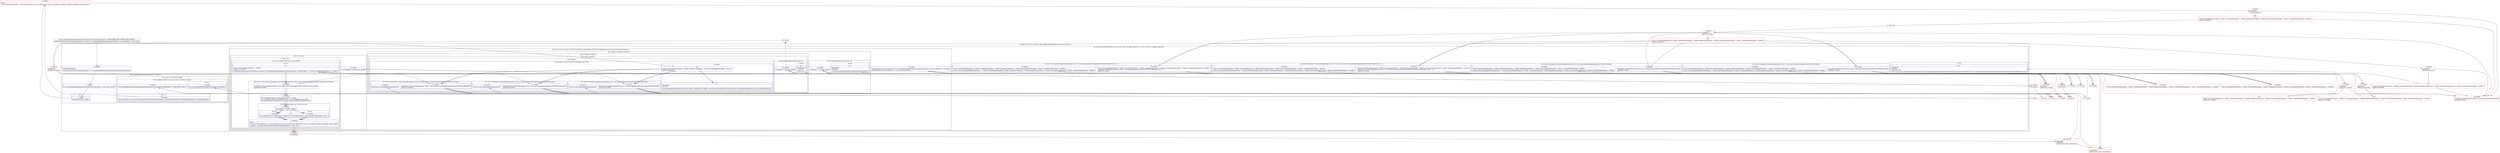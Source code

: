 digraph "CFG forcom.google.android.gms.internal.ads.zzdny.zzb(Ljava\/lang\/Class;)Lcom\/google\/android\/gms\/internal\/ads\/zzdnn;" {
subgraph cluster_Region_807278262 {
label = "R(3:0|(1:2)(1:(1:14)(1:15))|(1:64)) | DECL_VAR: java.lang.String null, java.lang.String null\l";
node [shape=record,color=blue];
Node_0 [shape=record,label="{0\:\ 0x0000|MTH_ENTER_BLOCK\l|java.lang.ClassLoader java.lang.ClassLoader r1 = com.google.android.gms.internal.ads.zzdny.class.getClassLoader()\l}"];
subgraph cluster_IfRegion_1515503388 {
label = "IF [B:1:0x000f] THEN: R(1:2) ELSE: R(1:(1:14)(1:15))";
node [shape=record,color=blue];
Node_1 [shape=record,label="{1\:\ 0x000f|if (r13.equals(com.google.android.gms.internal.ads.zzdnn.class) == true) goto L_0x0011\l}"];
subgraph cluster_Region_1972737996 {
label = "R(1:2)";
node [shape=record,color=blue];
Node_2 [shape=record,label="{2\:\ 0x0011|java.lang.String r0 = zzhhb\l}"];
}
subgraph cluster_Region_1302751032 {
label = "R(1:(1:14)(1:15)) | ELSE_IF_CHAIN\l";
node [shape=record,color=blue];
subgraph cluster_IfRegion_1345242443 {
label = "IF [B:12:0x0041] THEN: R(1:14) ELSE: R(1:15) | ELSE_IF_CHAIN\l";
node [shape=record,color=blue];
Node_12 [shape=record,label="{12\:\ 0x0041|if (r13.getPackage().equals(com.google.android.gms.internal.ads.zzdny.class.getPackage()) == false) goto L_0x0043\l}"];
subgraph cluster_Region_1702506275 {
label = "R(1:14)";
node [shape=record,color=blue];
Node_14 [shape=record,label="{14\:\ 0x004c|throw new java.lang.IllegalArgumentException(r13.getName())\l}"];
}
subgraph cluster_Region_897490035 {
label = "R(1:15)";
node [shape=record,color=blue];
Node_15 [shape=record,label="{15\:\ 0x004d|java.lang.String r0 = java.lang.String.format(\"%s.BlazeGenerated%sLoader\", new java.lang.Object[]\{r13.getPackage().getName(), r13.getSimpleName()\})\l}"];
}
}
}
}
subgraph cluster_TryCatchRegion_438943951 {
label = "Try: R(1:64) catches: R(2:16|19), R(2:31|34), R(2:35|37), R(2:38|40), R(3:21|(1:(1:25))|(2:(1:65)|(1:(2:(1:66)|(1:(2:50|67))))))";
node [shape=record,color=blue];
subgraph cluster_Region_1293948612 {
label = "R(1:64)";
node [shape=record,color=blue];
Node_64 [shape=record,label="{64\:\ ?|SYNTHETIC\lRETURN\lORIG_RETURN\l|return (com.google.android.gms.internal.ads.zzdnn) r13.cast(((com.google.android.gms.internal.ads.zzdny) java.lang.Class.forName(r0, true, r1).getConstructor(new java.lang.Class[0]).newInstance(new java.lang.Object[0])).zzaxp())\l}"];
}
subgraph cluster_Region_1690893077 {
label = "R(2:16|19) | ExcHandler: NoSuchMethodException (r0v35 'e' java.lang.NoSuchMethodException A[CUSTOM_DECLARE])\l";
node [shape=record,color=blue];
Node_16 [shape=record,label="{16\:\ 0x0067|ExcHandler: NoSuchMethodException (r0v35 'e' java.lang.NoSuchMethodException A[CUSTOM_DECLARE])\lSplitter:B:7:0x0019\l}"];
Node_19 [shape=record,label="{19\:\ 0x006d|Catch:\{ NoSuchMethodException \-\> 0x0067, InstantiationException \-\> 0x00b9, IllegalAccessException \-\> 0x00c0, InvocationTargetException \-\> 0x00c7, ClassNotFoundException \-\> 0x006e \}\l|throw new java.lang.IllegalStateException(r0)     \/\/ Catch:\{ NoSuchMethodException \-\> 0x0067, InstantiationException \-\> 0x00b9, IllegalAccessException \-\> 0x00c0, InvocationTargetException \-\> 0x00c7, ClassNotFoundException \-\> 0x006e \}\l}"];
}
subgraph cluster_Region_1114271322 {
label = "R(2:31|34) | ExcHandler: InstantiationException (r0v34 'e' java.lang.InstantiationException A[CUSTOM_DECLARE])\l";
node [shape=record,color=blue];
Node_31 [shape=record,label="{31\:\ 0x00b9|ExcHandler: InstantiationException (r0v34 'e' java.lang.InstantiationException A[CUSTOM_DECLARE])\lSplitter:B:7:0x0019\l}"];
Node_34 [shape=record,label="{34\:\ 0x00bf|Catch:\{ NoSuchMethodException \-\> 0x0067, InstantiationException \-\> 0x00b9, IllegalAccessException \-\> 0x00c0, InvocationTargetException \-\> 0x00c7, ClassNotFoundException \-\> 0x006e \}\l|throw new java.lang.IllegalStateException(r0)     \/\/ Catch:\{ NoSuchMethodException \-\> 0x0067, InstantiationException \-\> 0x00b9, IllegalAccessException \-\> 0x00c0, InvocationTargetException \-\> 0x00c7, ClassNotFoundException \-\> 0x006e \}\l}"];
}
subgraph cluster_Region_1985823235 {
label = "R(2:35|37) | ExcHandler: IllegalAccessException (r0v33 'e' java.lang.IllegalAccessException A[CUSTOM_DECLARE, Catch:\{  \}])\l";
node [shape=record,color=blue];
Node_35 [shape=record,label="{35\:\ 0x00c0|Catch:\{ NoSuchMethodException \-\> 0x0067, InstantiationException \-\> 0x00b9, IllegalAccessException \-\> 0x00c0, InvocationTargetException \-\> 0x00c7, ClassNotFoundException \-\> 0x006e \}\lExcHandler: IllegalAccessException (r0v33 'e' java.lang.IllegalAccessException A[CUSTOM_DECLARE, Catch:\{  \}])\lSplitter:B:7:0x0019\l}"];
Node_37 [shape=record,label="{37\:\ 0x00c6|Catch:\{ NoSuchMethodException \-\> 0x0067, InstantiationException \-\> 0x00b9, IllegalAccessException \-\> 0x00c0, InvocationTargetException \-\> 0x00c7, ClassNotFoundException \-\> 0x006e \}\l|throw new java.lang.IllegalStateException(r0)     \/\/ Catch:\{ NoSuchMethodException \-\> 0x0067, InstantiationException \-\> 0x00b9, IllegalAccessException \-\> 0x00c0, InvocationTargetException \-\> 0x00c7, ClassNotFoundException \-\> 0x006e \}\l}"];
}
subgraph cluster_Region_572967871 {
label = "R(2:38|40) | ExcHandler: InvocationTargetException (r0v32 'e' java.lang.reflect.InvocationTargetException A[CUSTOM_DECLARE, Catch:\{  \}])\l";
node [shape=record,color=blue];
Node_38 [shape=record,label="{38\:\ 0x00c7|Catch:\{ NoSuchMethodException \-\> 0x0067, InstantiationException \-\> 0x00b9, IllegalAccessException \-\> 0x00c0, InvocationTargetException \-\> 0x00c7, ClassNotFoundException \-\> 0x006e \}\lExcHandler: InvocationTargetException (r0v32 'e' java.lang.reflect.InvocationTargetException A[CUSTOM_DECLARE, Catch:\{  \}])\lSplitter:B:7:0x0019\l}"];
Node_40 [shape=record,label="{40\:\ 0x00cd|Catch:\{ NoSuchMethodException \-\> 0x0067, InstantiationException \-\> 0x00b9, IllegalAccessException \-\> 0x00c0, InvocationTargetException \-\> 0x00c7, ClassNotFoundException \-\> 0x006e \}\l|throw new java.lang.IllegalStateException(r0)     \/\/ Catch:\{ NoSuchMethodException \-\> 0x0067, InstantiationException \-\> 0x00b9, IllegalAccessException \-\> 0x00c0, InvocationTargetException \-\> 0x00c7, ClassNotFoundException \-\> 0x006e \}\l}"];
}
subgraph cluster_Region_1364609603 {
label = "R(3:21|(1:(1:25))|(2:(1:65)|(1:(2:(1:66)|(1:(2:50|67)))))) | ExcHandler: ClassNotFoundException (e java.lang.ClassNotFoundException)\l";
node [shape=record,color=blue];
Node_21 [shape=record,label="{21\:\ 0x006f|java.util.Iterator java.util.Iterator\<S\> r7 = java.util.ServiceLoader.load(com.google.android.gms.internal.ads.zzdny.class, r1).iterator()\ljava.util.ArrayList java.util.ArrayList r8 = new java.util.ArrayList()\l}"];
subgraph cluster_LoopRegion_944650636 {
label = "LOOP:0: (1:(1:25))";
node [shape=record,color=blue];
Node_23 [shape=record,label="{23\:\ 0x0082|if (r7.hasNext() != false) goto L_0x0084\l}"];
subgraph cluster_Region_18193597 {
label = "R(1:(1:25))";
node [shape=record,color=blue];
subgraph cluster_TryCatchRegion_278669947 {
label = "Try: R(1:25) catches: R(4:26|27|(1:29)(1:41)|30)";
node [shape=record,color=blue];
subgraph cluster_Region_1529440404 {
label = "R(1:25)";
node [shape=record,color=blue];
Node_25 [shape=record,label="{25\:\ ?|Catch:\{ ServiceConfigurationError \-\> 0x0098 \}\lSplitter:B:24:0x0084\l|r8.add((com.google.android.gms.internal.ads.zzdnn) r13.cast(((com.google.android.gms.internal.ads.zzdny) r7.next()).zzaxp()))     \/\/ Catch:\{ ServiceConfigurationError \-\> 0x0098 \}\l}"];
}
subgraph cluster_Region_799353417 {
label = "R(4:26|27|(1:29)(1:41)|30) | ExcHandler: ServiceConfigurationError (r5v0 'e' java.util.ServiceConfigurationError A[CUSTOM_DECLARE])\l";
node [shape=record,color=blue];
Node_26 [shape=record,label="{26\:\ 0x0098|ExcHandler: ServiceConfigurationError (r5v0 'e' java.util.ServiceConfigurationError A[CUSTOM_DECLARE])\lSplitter:B:24:0x0084\l}"];
Node_27 [shape=record,label="{27\:\ 0x0099|java.util.logging.Logger java.util.logging.Logger r0 = logger\ljava.util.logging.Level java.util.logging.Level r1 = java.util.logging.Level.SEVERE\ljava.lang.String java.lang.String r4 = java.lang.String.valueOf(r13.getSimpleName())\l}"];
subgraph cluster_IfRegion_1442294499 {
label = "IF [B:28:0x00af] THEN: R(1:29) ELSE: R(1:41)";
node [shape=record,color=blue];
Node_28 [shape=record,label="{28\:\ 0x00af|if (r4.length() != 0) goto L_0x00b1\l}"];
subgraph cluster_Region_954501213 {
label = "R(1:29)";
node [shape=record,color=blue];
Node_29 [shape=record,label="{29\:\ 0x00b1|java.lang.String r4 = \"Unable to load \".concat(r4)\l}"];
}
subgraph cluster_Region_676853336 {
label = "R(1:41)";
node [shape=record,color=blue];
Node_41 [shape=record,label="{41\:\ 0x00ce|java.lang.String r4 = new java.lang.String(\"Unable to load \")\l}"];
}
}
Node_30 [shape=record,label="{30\:\ 0x00b5|PHI: r4 \l  PHI: (r4v3 java.lang.String) = (r4v2 java.lang.String), (r4v4 java.lang.String) binds: [B:41:0x00ce, B:29:0x00b1] A[DONT_GENERATE, DONT_INLINE]\l|r0.logp(r1, \"com.google.protobuf.GeneratedExtensionRegistryLoader\", \"load\", r4, r5)\l}"];
}
}
}
}
subgraph cluster_Region_214777649 {
label = "R(2:(1:65)|(1:(2:(1:66)|(1:(2:50|67)))))";
node [shape=record,color=blue];
subgraph cluster_IfRegion_443939462 {
label = "IF [B:43:0x00d8] THEN: R(1:65) ELSE: null";
node [shape=record,color=blue];
Node_43 [shape=record,label="{43\:\ 0x00d8|if (r8.size() == 1) goto L_0x00da\l}"];
subgraph cluster_Region_1132934643 {
label = "R(1:65)";
node [shape=record,color=blue];
Node_65 [shape=record,label="{65\:\ ?|SYNTHETIC\lRETURN\l|return (com.google.android.gms.internal.ads.zzdnn) r8.get(0)\l}"];
}
}
subgraph cluster_Region_404911652 {
label = "R(1:(2:(1:66)|(1:(2:50|67))))";
node [shape=record,color=blue];
subgraph cluster_Region_905961961 {
label = "R(2:(1:66)|(1:(2:50|67)))";
node [shape=record,color=blue];
subgraph cluster_IfRegion_172811862 {
label = "IF [B:46:0x00e6] THEN: R(1:66) ELSE: null";
node [shape=record,color=blue];
Node_46 [shape=record,label="{46\:\ 0x00e6|if (r8.size() == 0) goto L_0x00e8\l}"];
subgraph cluster_Region_1153551071 {
label = "R(1:66)";
node [shape=record,color=blue];
Node_66 [shape=record,label="{66\:\ ?|SYNTHETIC\lRETURN\l|return null\l}"];
}
}
subgraph cluster_Region_563102145 {
label = "R(1:(2:50|67))";
node [shape=record,color=blue];
subgraph cluster_TryCatchRegion_713588865 {
label = "Try: R(2:50|67) catches: R(2:51|53), R(2:54|56), R(2:57|59)";
node [shape=record,color=blue];
subgraph cluster_Region_439435843 {
label = "R(2:50|67)";
node [shape=record,color=blue];
Node_50 [shape=record,label="{50\:\ ?|Catch:\{ NoSuchMethodException \-\> 0x0108, IllegalAccessException \-\> 0x010f, InvocationTargetException \-\> 0x0116 \}\lSplitter:B:49:0x00ee\l}"];
Node_67 [shape=record,label="{67\:\ ?|SYNTHETIC\lRETURN\l|return (com.google.android.gms.internal.ads.zzdnn) r13.getMethod(\"combine\", new java.lang.Class[]\{java.util.Collection.class\}).invoke((java.lang.Object) null, new java.lang.Object[]\{r8\})\l}"];
}
subgraph cluster_Region_1613941904 {
label = "R(2:51|53) | ExcHandler: NoSuchMethodException (r0v18 'e' java.lang.NoSuchMethodException A[CUSTOM_DECLARE])\l";
node [shape=record,color=blue];
Node_51 [shape=record,label="{51\:\ 0x0108|ExcHandler: NoSuchMethodException (r0v18 'e' java.lang.NoSuchMethodException A[CUSTOM_DECLARE])\lSplitter:B:49:0x00ee\l}"];
Node_53 [shape=record,label="{53\:\ 0x010e|throw new java.lang.IllegalStateException(r0)\l}"];
}
subgraph cluster_Region_720336251 {
label = "R(2:54|56) | ExcHandler: IllegalAccessException (r0v17 'e' java.lang.IllegalAccessException A[CUSTOM_DECLARE])\l";
node [shape=record,color=blue];
Node_54 [shape=record,label="{54\:\ 0x010f|ExcHandler: IllegalAccessException (r0v17 'e' java.lang.IllegalAccessException A[CUSTOM_DECLARE])\lSplitter:B:49:0x00ee\l}"];
Node_56 [shape=record,label="{56\:\ 0x0115|throw new java.lang.IllegalStateException(r0)\l}"];
}
subgraph cluster_Region_164804526 {
label = "R(2:57|59) | ExcHandler: InvocationTargetException (r0v16 'e' java.lang.reflect.InvocationTargetException A[CUSTOM_DECLARE])\l";
node [shape=record,color=blue];
Node_57 [shape=record,label="{57\:\ 0x0116|ExcHandler: InvocationTargetException (r0v16 'e' java.lang.reflect.InvocationTargetException A[CUSTOM_DECLARE])\lSplitter:B:49:0x00ee\l}"];
Node_59 [shape=record,label="{59\:\ 0x011c|throw new java.lang.IllegalStateException(r0)\l}"];
}
}
}
}
}
}
}
}
}
subgraph cluster_Region_1690893077 {
label = "R(2:16|19) | ExcHandler: NoSuchMethodException (r0v35 'e' java.lang.NoSuchMethodException A[CUSTOM_DECLARE])\l";
node [shape=record,color=blue];
Node_16 [shape=record,label="{16\:\ 0x0067|ExcHandler: NoSuchMethodException (r0v35 'e' java.lang.NoSuchMethodException A[CUSTOM_DECLARE])\lSplitter:B:7:0x0019\l}"];
Node_19 [shape=record,label="{19\:\ 0x006d|Catch:\{ NoSuchMethodException \-\> 0x0067, InstantiationException \-\> 0x00b9, IllegalAccessException \-\> 0x00c0, InvocationTargetException \-\> 0x00c7, ClassNotFoundException \-\> 0x006e \}\l|throw new java.lang.IllegalStateException(r0)     \/\/ Catch:\{ NoSuchMethodException \-\> 0x0067, InstantiationException \-\> 0x00b9, IllegalAccessException \-\> 0x00c0, InvocationTargetException \-\> 0x00c7, ClassNotFoundException \-\> 0x006e \}\l}"];
}
subgraph cluster_Region_1114271322 {
label = "R(2:31|34) | ExcHandler: InstantiationException (r0v34 'e' java.lang.InstantiationException A[CUSTOM_DECLARE])\l";
node [shape=record,color=blue];
Node_31 [shape=record,label="{31\:\ 0x00b9|ExcHandler: InstantiationException (r0v34 'e' java.lang.InstantiationException A[CUSTOM_DECLARE])\lSplitter:B:7:0x0019\l}"];
Node_34 [shape=record,label="{34\:\ 0x00bf|Catch:\{ NoSuchMethodException \-\> 0x0067, InstantiationException \-\> 0x00b9, IllegalAccessException \-\> 0x00c0, InvocationTargetException \-\> 0x00c7, ClassNotFoundException \-\> 0x006e \}\l|throw new java.lang.IllegalStateException(r0)     \/\/ Catch:\{ NoSuchMethodException \-\> 0x0067, InstantiationException \-\> 0x00b9, IllegalAccessException \-\> 0x00c0, InvocationTargetException \-\> 0x00c7, ClassNotFoundException \-\> 0x006e \}\l}"];
}
subgraph cluster_Region_1985823235 {
label = "R(2:35|37) | ExcHandler: IllegalAccessException (r0v33 'e' java.lang.IllegalAccessException A[CUSTOM_DECLARE, Catch:\{  \}])\l";
node [shape=record,color=blue];
Node_35 [shape=record,label="{35\:\ 0x00c0|Catch:\{ NoSuchMethodException \-\> 0x0067, InstantiationException \-\> 0x00b9, IllegalAccessException \-\> 0x00c0, InvocationTargetException \-\> 0x00c7, ClassNotFoundException \-\> 0x006e \}\lExcHandler: IllegalAccessException (r0v33 'e' java.lang.IllegalAccessException A[CUSTOM_DECLARE, Catch:\{  \}])\lSplitter:B:7:0x0019\l}"];
Node_37 [shape=record,label="{37\:\ 0x00c6|Catch:\{ NoSuchMethodException \-\> 0x0067, InstantiationException \-\> 0x00b9, IllegalAccessException \-\> 0x00c0, InvocationTargetException \-\> 0x00c7, ClassNotFoundException \-\> 0x006e \}\l|throw new java.lang.IllegalStateException(r0)     \/\/ Catch:\{ NoSuchMethodException \-\> 0x0067, InstantiationException \-\> 0x00b9, IllegalAccessException \-\> 0x00c0, InvocationTargetException \-\> 0x00c7, ClassNotFoundException \-\> 0x006e \}\l}"];
}
subgraph cluster_Region_572967871 {
label = "R(2:38|40) | ExcHandler: InvocationTargetException (r0v32 'e' java.lang.reflect.InvocationTargetException A[CUSTOM_DECLARE, Catch:\{  \}])\l";
node [shape=record,color=blue];
Node_38 [shape=record,label="{38\:\ 0x00c7|Catch:\{ NoSuchMethodException \-\> 0x0067, InstantiationException \-\> 0x00b9, IllegalAccessException \-\> 0x00c0, InvocationTargetException \-\> 0x00c7, ClassNotFoundException \-\> 0x006e \}\lExcHandler: InvocationTargetException (r0v32 'e' java.lang.reflect.InvocationTargetException A[CUSTOM_DECLARE, Catch:\{  \}])\lSplitter:B:7:0x0019\l}"];
Node_40 [shape=record,label="{40\:\ 0x00cd|Catch:\{ NoSuchMethodException \-\> 0x0067, InstantiationException \-\> 0x00b9, IllegalAccessException \-\> 0x00c0, InvocationTargetException \-\> 0x00c7, ClassNotFoundException \-\> 0x006e \}\l|throw new java.lang.IllegalStateException(r0)     \/\/ Catch:\{ NoSuchMethodException \-\> 0x0067, InstantiationException \-\> 0x00b9, IllegalAccessException \-\> 0x00c0, InvocationTargetException \-\> 0x00c7, ClassNotFoundException \-\> 0x006e \}\l}"];
}
subgraph cluster_Region_1364609603 {
label = "R(3:21|(1:(1:25))|(2:(1:65)|(1:(2:(1:66)|(1:(2:50|67)))))) | ExcHandler: ClassNotFoundException (e java.lang.ClassNotFoundException)\l";
node [shape=record,color=blue];
Node_21 [shape=record,label="{21\:\ 0x006f|java.util.Iterator java.util.Iterator\<S\> r7 = java.util.ServiceLoader.load(com.google.android.gms.internal.ads.zzdny.class, r1).iterator()\ljava.util.ArrayList java.util.ArrayList r8 = new java.util.ArrayList()\l}"];
subgraph cluster_LoopRegion_944650636 {
label = "LOOP:0: (1:(1:25))";
node [shape=record,color=blue];
Node_23 [shape=record,label="{23\:\ 0x0082|if (r7.hasNext() != false) goto L_0x0084\l}"];
subgraph cluster_Region_18193597 {
label = "R(1:(1:25))";
node [shape=record,color=blue];
subgraph cluster_TryCatchRegion_278669947 {
label = "Try: R(1:25) catches: R(4:26|27|(1:29)(1:41)|30)";
node [shape=record,color=blue];
subgraph cluster_Region_1529440404 {
label = "R(1:25)";
node [shape=record,color=blue];
Node_25 [shape=record,label="{25\:\ ?|Catch:\{ ServiceConfigurationError \-\> 0x0098 \}\lSplitter:B:24:0x0084\l|r8.add((com.google.android.gms.internal.ads.zzdnn) r13.cast(((com.google.android.gms.internal.ads.zzdny) r7.next()).zzaxp()))     \/\/ Catch:\{ ServiceConfigurationError \-\> 0x0098 \}\l}"];
}
subgraph cluster_Region_799353417 {
label = "R(4:26|27|(1:29)(1:41)|30) | ExcHandler: ServiceConfigurationError (r5v0 'e' java.util.ServiceConfigurationError A[CUSTOM_DECLARE])\l";
node [shape=record,color=blue];
Node_26 [shape=record,label="{26\:\ 0x0098|ExcHandler: ServiceConfigurationError (r5v0 'e' java.util.ServiceConfigurationError A[CUSTOM_DECLARE])\lSplitter:B:24:0x0084\l}"];
Node_27 [shape=record,label="{27\:\ 0x0099|java.util.logging.Logger java.util.logging.Logger r0 = logger\ljava.util.logging.Level java.util.logging.Level r1 = java.util.logging.Level.SEVERE\ljava.lang.String java.lang.String r4 = java.lang.String.valueOf(r13.getSimpleName())\l}"];
subgraph cluster_IfRegion_1442294499 {
label = "IF [B:28:0x00af] THEN: R(1:29) ELSE: R(1:41)";
node [shape=record,color=blue];
Node_28 [shape=record,label="{28\:\ 0x00af|if (r4.length() != 0) goto L_0x00b1\l}"];
subgraph cluster_Region_954501213 {
label = "R(1:29)";
node [shape=record,color=blue];
Node_29 [shape=record,label="{29\:\ 0x00b1|java.lang.String r4 = \"Unable to load \".concat(r4)\l}"];
}
subgraph cluster_Region_676853336 {
label = "R(1:41)";
node [shape=record,color=blue];
Node_41 [shape=record,label="{41\:\ 0x00ce|java.lang.String r4 = new java.lang.String(\"Unable to load \")\l}"];
}
}
Node_30 [shape=record,label="{30\:\ 0x00b5|PHI: r4 \l  PHI: (r4v3 java.lang.String) = (r4v2 java.lang.String), (r4v4 java.lang.String) binds: [B:41:0x00ce, B:29:0x00b1] A[DONT_GENERATE, DONT_INLINE]\l|r0.logp(r1, \"com.google.protobuf.GeneratedExtensionRegistryLoader\", \"load\", r4, r5)\l}"];
}
}
}
}
subgraph cluster_Region_214777649 {
label = "R(2:(1:65)|(1:(2:(1:66)|(1:(2:50|67)))))";
node [shape=record,color=blue];
subgraph cluster_IfRegion_443939462 {
label = "IF [B:43:0x00d8] THEN: R(1:65) ELSE: null";
node [shape=record,color=blue];
Node_43 [shape=record,label="{43\:\ 0x00d8|if (r8.size() == 1) goto L_0x00da\l}"];
subgraph cluster_Region_1132934643 {
label = "R(1:65)";
node [shape=record,color=blue];
Node_65 [shape=record,label="{65\:\ ?|SYNTHETIC\lRETURN\l|return (com.google.android.gms.internal.ads.zzdnn) r8.get(0)\l}"];
}
}
subgraph cluster_Region_404911652 {
label = "R(1:(2:(1:66)|(1:(2:50|67))))";
node [shape=record,color=blue];
subgraph cluster_Region_905961961 {
label = "R(2:(1:66)|(1:(2:50|67)))";
node [shape=record,color=blue];
subgraph cluster_IfRegion_172811862 {
label = "IF [B:46:0x00e6] THEN: R(1:66) ELSE: null";
node [shape=record,color=blue];
Node_46 [shape=record,label="{46\:\ 0x00e6|if (r8.size() == 0) goto L_0x00e8\l}"];
subgraph cluster_Region_1153551071 {
label = "R(1:66)";
node [shape=record,color=blue];
Node_66 [shape=record,label="{66\:\ ?|SYNTHETIC\lRETURN\l|return null\l}"];
}
}
subgraph cluster_Region_563102145 {
label = "R(1:(2:50|67))";
node [shape=record,color=blue];
subgraph cluster_TryCatchRegion_713588865 {
label = "Try: R(2:50|67) catches: R(2:51|53), R(2:54|56), R(2:57|59)";
node [shape=record,color=blue];
subgraph cluster_Region_439435843 {
label = "R(2:50|67)";
node [shape=record,color=blue];
Node_50 [shape=record,label="{50\:\ ?|Catch:\{ NoSuchMethodException \-\> 0x0108, IllegalAccessException \-\> 0x010f, InvocationTargetException \-\> 0x0116 \}\lSplitter:B:49:0x00ee\l}"];
Node_67 [shape=record,label="{67\:\ ?|SYNTHETIC\lRETURN\l|return (com.google.android.gms.internal.ads.zzdnn) r13.getMethod(\"combine\", new java.lang.Class[]\{java.util.Collection.class\}).invoke((java.lang.Object) null, new java.lang.Object[]\{r8\})\l}"];
}
subgraph cluster_Region_1613941904 {
label = "R(2:51|53) | ExcHandler: NoSuchMethodException (r0v18 'e' java.lang.NoSuchMethodException A[CUSTOM_DECLARE])\l";
node [shape=record,color=blue];
Node_51 [shape=record,label="{51\:\ 0x0108|ExcHandler: NoSuchMethodException (r0v18 'e' java.lang.NoSuchMethodException A[CUSTOM_DECLARE])\lSplitter:B:49:0x00ee\l}"];
Node_53 [shape=record,label="{53\:\ 0x010e|throw new java.lang.IllegalStateException(r0)\l}"];
}
subgraph cluster_Region_720336251 {
label = "R(2:54|56) | ExcHandler: IllegalAccessException (r0v17 'e' java.lang.IllegalAccessException A[CUSTOM_DECLARE])\l";
node [shape=record,color=blue];
Node_54 [shape=record,label="{54\:\ 0x010f|ExcHandler: IllegalAccessException (r0v17 'e' java.lang.IllegalAccessException A[CUSTOM_DECLARE])\lSplitter:B:49:0x00ee\l}"];
Node_56 [shape=record,label="{56\:\ 0x0115|throw new java.lang.IllegalStateException(r0)\l}"];
}
subgraph cluster_Region_164804526 {
label = "R(2:57|59) | ExcHandler: InvocationTargetException (r0v16 'e' java.lang.reflect.InvocationTargetException A[CUSTOM_DECLARE])\l";
node [shape=record,color=blue];
Node_57 [shape=record,label="{57\:\ 0x0116|ExcHandler: InvocationTargetException (r0v16 'e' java.lang.reflect.InvocationTargetException A[CUSTOM_DECLARE])\lSplitter:B:49:0x00ee\l}"];
Node_59 [shape=record,label="{59\:\ 0x011c|throw new java.lang.IllegalStateException(r0)\l}"];
}
}
}
}
}
}
}
subgraph cluster_Region_799353417 {
label = "R(4:26|27|(1:29)(1:41)|30) | ExcHandler: ServiceConfigurationError (r5v0 'e' java.util.ServiceConfigurationError A[CUSTOM_DECLARE])\l";
node [shape=record,color=blue];
Node_26 [shape=record,label="{26\:\ 0x0098|ExcHandler: ServiceConfigurationError (r5v0 'e' java.util.ServiceConfigurationError A[CUSTOM_DECLARE])\lSplitter:B:24:0x0084\l}"];
Node_27 [shape=record,label="{27\:\ 0x0099|java.util.logging.Logger java.util.logging.Logger r0 = logger\ljava.util.logging.Level java.util.logging.Level r1 = java.util.logging.Level.SEVERE\ljava.lang.String java.lang.String r4 = java.lang.String.valueOf(r13.getSimpleName())\l}"];
subgraph cluster_IfRegion_1442294499 {
label = "IF [B:28:0x00af] THEN: R(1:29) ELSE: R(1:41)";
node [shape=record,color=blue];
Node_28 [shape=record,label="{28\:\ 0x00af|if (r4.length() != 0) goto L_0x00b1\l}"];
subgraph cluster_Region_954501213 {
label = "R(1:29)";
node [shape=record,color=blue];
Node_29 [shape=record,label="{29\:\ 0x00b1|java.lang.String r4 = \"Unable to load \".concat(r4)\l}"];
}
subgraph cluster_Region_676853336 {
label = "R(1:41)";
node [shape=record,color=blue];
Node_41 [shape=record,label="{41\:\ 0x00ce|java.lang.String r4 = new java.lang.String(\"Unable to load \")\l}"];
}
}
Node_30 [shape=record,label="{30\:\ 0x00b5|PHI: r4 \l  PHI: (r4v3 java.lang.String) = (r4v2 java.lang.String), (r4v4 java.lang.String) binds: [B:41:0x00ce, B:29:0x00b1] A[DONT_GENERATE, DONT_INLINE]\l|r0.logp(r1, \"com.google.protobuf.GeneratedExtensionRegistryLoader\", \"load\", r4, r5)\l}"];
}
subgraph cluster_Region_1613941904 {
label = "R(2:51|53) | ExcHandler: NoSuchMethodException (r0v18 'e' java.lang.NoSuchMethodException A[CUSTOM_DECLARE])\l";
node [shape=record,color=blue];
Node_51 [shape=record,label="{51\:\ 0x0108|ExcHandler: NoSuchMethodException (r0v18 'e' java.lang.NoSuchMethodException A[CUSTOM_DECLARE])\lSplitter:B:49:0x00ee\l}"];
Node_53 [shape=record,label="{53\:\ 0x010e|throw new java.lang.IllegalStateException(r0)\l}"];
}
subgraph cluster_Region_720336251 {
label = "R(2:54|56) | ExcHandler: IllegalAccessException (r0v17 'e' java.lang.IllegalAccessException A[CUSTOM_DECLARE])\l";
node [shape=record,color=blue];
Node_54 [shape=record,label="{54\:\ 0x010f|ExcHandler: IllegalAccessException (r0v17 'e' java.lang.IllegalAccessException A[CUSTOM_DECLARE])\lSplitter:B:49:0x00ee\l}"];
Node_56 [shape=record,label="{56\:\ 0x0115|throw new java.lang.IllegalStateException(r0)\l}"];
}
subgraph cluster_Region_164804526 {
label = "R(2:57|59) | ExcHandler: InvocationTargetException (r0v16 'e' java.lang.reflect.InvocationTargetException A[CUSTOM_DECLARE])\l";
node [shape=record,color=blue];
Node_57 [shape=record,label="{57\:\ 0x0116|ExcHandler: InvocationTargetException (r0v16 'e' java.lang.reflect.InvocationTargetException A[CUSTOM_DECLARE])\lSplitter:B:49:0x00ee\l}"];
Node_59 [shape=record,label="{59\:\ 0x011c|throw new java.lang.IllegalStateException(r0)\l}"];
}
Node_3 [shape=record,color=red,label="{3\:\ 0x0013|PHI: r0 \l  PHI: (r0v8 java.lang.String) = (r0v6 java.lang.String), (r0v42 java.lang.String) binds: [B:15:0x004d, B:2:0x0011] A[DONT_GENERATE, DONT_INLINE]\l}"];
Node_4 [shape=record,color=red,label="{4\:\ 0x0014|SYNTHETIC\lSplitter:B:4:0x0014\l}"];
Node_5 [shape=record,color=red,label="{5\:\ ?|Catch:\{ NoSuchMethodException \-\> 0x0067, InstantiationException \-\> 0x00b9, IllegalAccessException \-\> 0x00c0, InvocationTargetException \-\> 0x00c7, ClassNotFoundException \-\> 0x006e \}\lSplitter:B:4:0x0014\l}"];
Node_6 [shape=record,color=red,label="{6\:\ 0x0017}"];
Node_7 [shape=record,color=red,label="{7\:\ 0x0019|SYNTHETIC\lSplitter:B:7:0x0019\l}"];
Node_8 [shape=record,color=red,label="{8\:\ ?|Catch:\{ NoSuchMethodException \-\> 0x0067, InstantiationException \-\> 0x00b9, IllegalAccessException \-\> 0x00c0, InvocationTargetException \-\> 0x00c7, ClassNotFoundException \-\> 0x006e \}\lSplitter:B:7:0x0019\l}"];
Node_9 [shape=record,color=red,label="{9\:\ 0x0028|SYNTHETIC\lSplitter:B:9:0x0028\l}"];
Node_10 [shape=record,color=red,label="{10\:\ ?|Catch:\{ NoSuchMethodException \-\> 0x0067, InstantiationException \-\> 0x00b9, IllegalAccessException \-\> 0x00c0, InvocationTargetException \-\> 0x00c7, ClassNotFoundException \-\> 0x006e \}\lSplitter:B:9:0x0028\l}"];
Node_11 [shape=record,color=red,label="{11\:\ 0x0033}"];
Node_13 [shape=record,color=red,label="{13\:\ 0x0043}"];
Node_17 [shape=record,color=red,label="{17\:\ 0x0068|SYNTHETIC\lSplitter:B:17:0x0068\l}"];
Node_18 [shape=record,color=red,label="{18\:\ ?|Catch:\{ NoSuchMethodException \-\> 0x0067, InstantiationException \-\> 0x00b9, IllegalAccessException \-\> 0x00c0, InvocationTargetException \-\> 0x00c7, ClassNotFoundException \-\> 0x006e \}\lSplitter:B:17:0x0068\l}"];
Node_20 [shape=record,color=red,label="{20\:\ 0x006e|ExcHandler: ClassNotFoundException (e java.lang.ClassNotFoundException)\lSplitter:B:4:0x0014\l}"];
Node_22 [shape=record,color=red,label="{22\:\ 0x007e|LOOP_START\lLOOP:0: B:22:0x007e\-\>B:60:0x007e\l}"];
Node_24 [shape=record,color=red,label="{24\:\ 0x0084|SYNTHETIC\lSplitter:B:24:0x0084\l}"];
Node_32 [shape=record,color=red,label="{32\:\ 0x00ba|SYNTHETIC\lSplitter:B:32:0x00ba\l}"];
Node_33 [shape=record,color=red,label="{33\:\ ?|Catch:\{ NoSuchMethodException \-\> 0x0067, InstantiationException \-\> 0x00b9, IllegalAccessException \-\> 0x00c0, InvocationTargetException \-\> 0x00c7, ClassNotFoundException \-\> 0x006e \}\lSplitter:B:32:0x00ba\l}"];
Node_36 [shape=record,color=red,label="{36\:\ 0x00c1|Catch:\{ NoSuchMethodException \-\> 0x0067, InstantiationException \-\> 0x00b9, IllegalAccessException \-\> 0x00c0, InvocationTargetException \-\> 0x00c7, ClassNotFoundException \-\> 0x006e \}\l}"];
Node_39 [shape=record,color=red,label="{39\:\ 0x00c8|Catch:\{ NoSuchMethodException \-\> 0x0067, InstantiationException \-\> 0x00b9, IllegalAccessException \-\> 0x00c0, InvocationTargetException \-\> 0x00c7, ClassNotFoundException \-\> 0x006e \}\l}"];
Node_42 [shape=record,color=red,label="{42\:\ 0x00d4}"];
Node_44 [shape=record,color=red,label="{44\:\ 0x00da}"];
Node_45 [shape=record,color=red,label="{45\:\ 0x00e2}"];
Node_47 [shape=record,color=red,label="{47\:\ 0x00e8}"];
Node_48 [shape=record,color=red,label="{48\:\ 0x00eb}"];
Node_49 [shape=record,color=red,label="{49\:\ 0x00ee|SYNTHETIC\lSplitter:B:49:0x00ee\l}"];
Node_52 [shape=record,color=red,label="{52\:\ 0x0109}"];
Node_55 [shape=record,color=red,label="{55\:\ 0x0110}"];
Node_58 [shape=record,color=red,label="{58\:\ 0x0117}"];
Node_60 [shape=record,color=red,label="{60\:\ 0x007e|LOOP_END\lSYNTHETIC\lLOOP:0: B:22:0x007e\-\>B:60:0x007e\l}"];
Node_61 [shape=record,color=red,label="{61\:\ 0x00d4|SYNTHETIC\l}"];
Node_62 [shape=record,color=red,label="{62\:\ 0x007e|SYNTHETIC\l}"];
Node_63 [shape=record,color=red,label="{63\:\ 0x007e|SYNTHETIC\l}"];
MethodNode[shape=record,label="{static T com.google.android.gms.internal.ads.zzdny.zzb((r13v0 java.lang.Class\<T\> A[IMMUTABLE_TYPE, METHOD_ARGUMENT]))  | Annotation[SYSTEM, dalvik.annotation.Signature, \{value=[\<T:, Lcom\/google\/android\/gms\/internal\/ads\/zzdnn;, \>(, Ljava\/lang\/Class, \<TT;\>;)TT;]\}]\l}"];
MethodNode -> Node_0;
Node_0 -> Node_1;
Node_1 -> Node_2;
Node_1 -> Node_11[style=dashed];
Node_2 -> Node_3;
Node_12 -> Node_13;
Node_12 -> Node_15[style=dashed];
Node_15 -> Node_3;
Node_16 -> Node_17;
Node_31 -> Node_32;
Node_35 -> Node_36;
Node_38 -> Node_39;
Node_21 -> Node_22;
Node_23 -> Node_24;
Node_23 -> Node_61[style=dashed];
Node_25 -> Node_26;
Node_25 -> Node_62;
Node_26 -> Node_27;
Node_27 -> Node_28;
Node_28 -> Node_29;
Node_28 -> Node_41[style=dashed];
Node_29 -> Node_30;
Node_41 -> Node_30;
Node_30 -> Node_63;
Node_43 -> Node_44;
Node_43 -> Node_45[style=dashed];
Node_46 -> Node_47;
Node_46 -> Node_48[style=dashed];
Node_50 -> Node_51;
Node_50 -> Node_54;
Node_50 -> Node_57;
Node_50 -> Node_67;
Node_51 -> Node_52;
Node_54 -> Node_55;
Node_57 -> Node_58;
Node_16 -> Node_17;
Node_31 -> Node_32;
Node_35 -> Node_36;
Node_38 -> Node_39;
Node_21 -> Node_22;
Node_23 -> Node_24;
Node_23 -> Node_61[style=dashed];
Node_25 -> Node_26;
Node_25 -> Node_62;
Node_26 -> Node_27;
Node_27 -> Node_28;
Node_28 -> Node_29;
Node_28 -> Node_41[style=dashed];
Node_29 -> Node_30;
Node_41 -> Node_30;
Node_30 -> Node_63;
Node_43 -> Node_44;
Node_43 -> Node_45[style=dashed];
Node_46 -> Node_47;
Node_46 -> Node_48[style=dashed];
Node_50 -> Node_51;
Node_50 -> Node_54;
Node_50 -> Node_57;
Node_50 -> Node_67;
Node_51 -> Node_52;
Node_54 -> Node_55;
Node_57 -> Node_58;
Node_26 -> Node_27;
Node_27 -> Node_28;
Node_28 -> Node_29;
Node_28 -> Node_41[style=dashed];
Node_29 -> Node_30;
Node_41 -> Node_30;
Node_30 -> Node_63;
Node_51 -> Node_52;
Node_54 -> Node_55;
Node_57 -> Node_58;
Node_3 -> Node_4;
Node_4 -> Node_5;
Node_4 -> Node_20;
Node_5 -> Node_6;
Node_5 -> Node_20;
Node_6 -> Node_7;
Node_7 -> Node_8;
Node_7 -> Node_16;
Node_7 -> Node_31;
Node_7 -> Node_35;
Node_7 -> Node_38;
Node_7 -> Node_20;
Node_8 -> Node_9;
Node_8 -> Node_16;
Node_8 -> Node_31;
Node_8 -> Node_35;
Node_8 -> Node_38;
Node_9 -> Node_10;
Node_9 -> Node_20;
Node_10 -> Node_20;
Node_10 -> Node_64;
Node_11 -> Node_12;
Node_13 -> Node_14;
Node_17 -> Node_18;
Node_17 -> Node_20;
Node_18 -> Node_19;
Node_20 -> Node_21;
Node_22 -> Node_23;
Node_24 -> Node_25;
Node_24 -> Node_26;
Node_32 -> Node_33;
Node_32 -> Node_20;
Node_33 -> Node_34;
Node_36 -> Node_37;
Node_39 -> Node_40;
Node_42 -> Node_43;
Node_44 -> Node_65;
Node_45 -> Node_46;
Node_47 -> Node_66;
Node_48 -> Node_49;
Node_49 -> Node_50;
Node_49 -> Node_51;
Node_49 -> Node_54;
Node_49 -> Node_57;
Node_52 -> Node_53;
Node_55 -> Node_56;
Node_58 -> Node_59;
Node_60 -> Node_22;
Node_61 -> Node_42;
Node_62 -> Node_60;
Node_63 -> Node_60;
}

